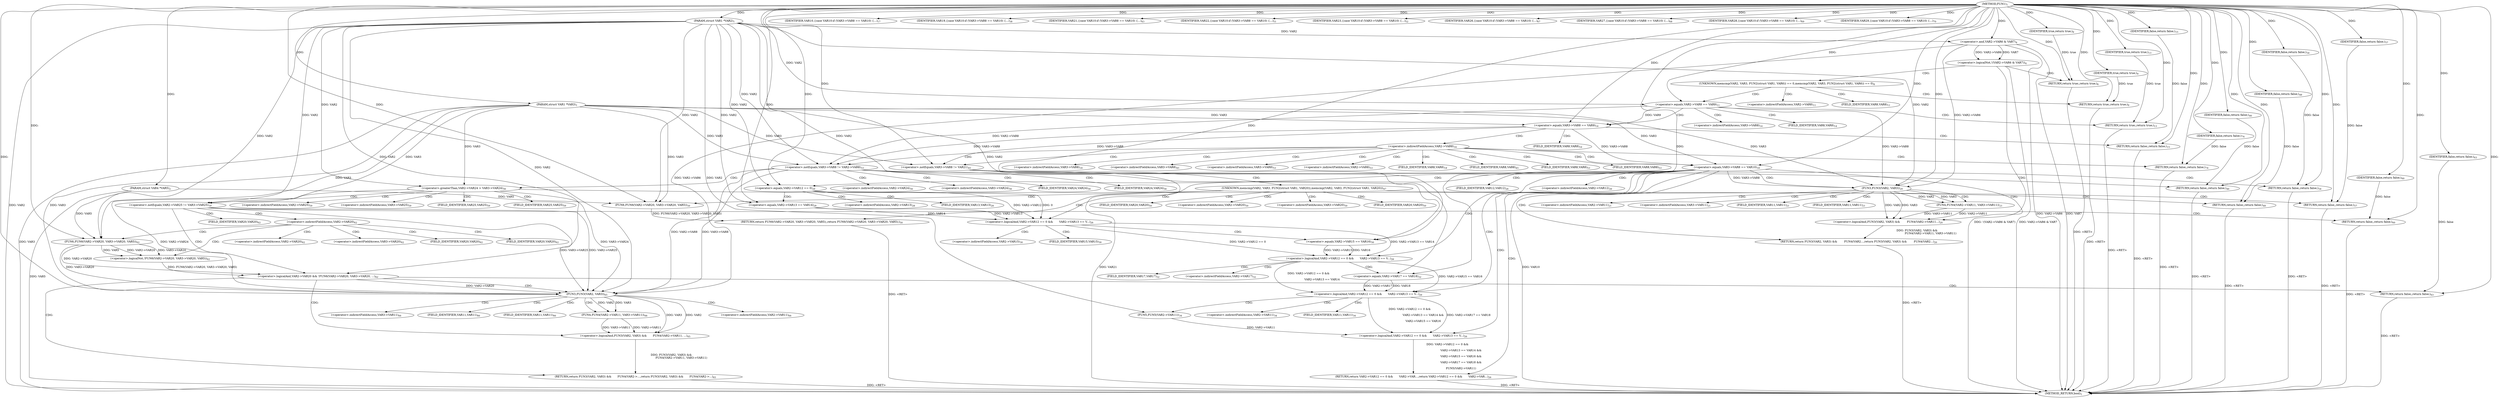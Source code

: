 digraph "FUN1" {  
"8" [label = <(METHOD,FUN1)<SUB>1</SUB>> ]
"211" [label = <(METHOD_RETURN,bool)<SUB>1</SUB>> ]
"9" [label = <(PARAM,struct VAR1 *VAR2)<SUB>1</SUB>> ]
"10" [label = <(PARAM,struct VAR1 *VAR3)<SUB>1</SUB>> ]
"11" [label = <(PARAM,struct VAR4 *VAR5)<SUB>2</SUB>> ]
"14" [label = <(&lt;operator&gt;.logicalNot,!(VAR2-&gt;VAR6 &amp; VAR7))<SUB>4</SUB>> ]
"29" [label = <(&lt;operator&gt;.equals,VAR2-&gt;VAR8 == VAR9)<SUB>11</SUB>> ]
"38" [label = <(&lt;operator&gt;.equals,VAR3-&gt;VAR8 == VAR9)<SUB>14</SUB>> ]
"21" [label = <(RETURN,return true;,return true;)<SUB>6</SUB>> ]
"26" [label = <(RETURN,return true;,return true;)<SUB>9</SUB>> ]
"35" [label = <(RETURN,return true;,return true;)<SUB>13</SUB>> ]
"44" [label = <(RETURN,return false;,return false;)<SUB>15</SUB>> ]
"52" [label = <(IDENTIFIER,VAR10,{
	case VAR10:
		if (VAR3-&gt;VAR8 == VAR10) {
			...)<SUB>17</SUB>> ]
"104" [label = <(IDENTIFIER,VAR19,{
	case VAR10:
		if (VAR3-&gt;VAR8 == VAR10) {
			...)<SUB>38</SUB>> ]
"106" [label = <(IDENTIFIER,VAR21,{
	case VAR10:
		if (VAR3-&gt;VAR8 == VAR10) {
			...)<SUB>43</SUB>> ]
"121" [label = <(RETURN,return FUN6(VAR2-&gt;VAR20, VAR3-&gt;VAR20, VAR5);,return FUN6(VAR2-&gt;VAR20, VAR3-&gt;VAR20, VAR5);)<SUB>50</SUB>> ]
"131" [label = <(IDENTIFIER,VAR22,{
	case VAR10:
		if (VAR3-&gt;VAR8 == VAR10) {
			...)<SUB>51</SUB>> ]
"133" [label = <(IDENTIFIER,VAR23,{
	case VAR10:
		if (VAR3-&gt;VAR8 == VAR10) {
			...)<SUB>52</SUB>> ]
"184" [label = <(RETURN,return FUN3(VAR2, VAR3) &amp;&amp;
		       FUN4(VAR2-&gt;...,return FUN3(VAR2, VAR3) &amp;&amp;
		       FUN4(VAR2-&gt;...)<SUB>65</SUB>> ]
"197" [label = <(IDENTIFIER,VAR26,{
	case VAR10:
		if (VAR3-&gt;VAR8 == VAR10) {
			...)<SUB>67</SUB>> ]
"199" [label = <(IDENTIFIER,VAR27,{
	case VAR10:
		if (VAR3-&gt;VAR8 == VAR10) {
			...)<SUB>68</SUB>> ]
"201" [label = <(IDENTIFIER,VAR28,{
	case VAR10:
		if (VAR3-&gt;VAR8 == VAR10) {
			...)<SUB>69</SUB>> ]
"203" [label = <(IDENTIFIER,VAR29,{
	case VAR10:
		if (VAR3-&gt;VAR8 == VAR10) {
			...)<SUB>70</SUB>> ]
"205" [label = <(RETURN,return false;,return false;)<SUB>74</SUB>> ]
"15" [label = <(&lt;operator&gt;.and,VAR2-&gt;VAR6 &amp; VAR7)<SUB>4</SUB>> ]
"22" [label = <(IDENTIFIER,true,return true;)<SUB>6</SUB>> ]
"27" [label = <(IDENTIFIER,true,return true;)<SUB>9</SUB>> ]
"36" [label = <(IDENTIFIER,true,return true;)<SUB>13</SUB>> ]
"45" [label = <(IDENTIFIER,false,return false;)<SUB>15</SUB>> ]
"54" [label = <(&lt;operator&gt;.equals,VAR3-&gt;VAR8 == VAR10)<SUB>18</SUB>> ]
"108" [label = <(&lt;operator&gt;.notEquals,VAR3-&gt;VAR8 != VAR21)<SUB>45</SUB>> ]
"122" [label = <(FUN6,FUN6(VAR2-&gt;VAR20, VAR3-&gt;VAR20, VAR5))<SUB>50</SUB>> ]
"135" [label = <(&lt;operator&gt;.notEquals,VAR3-&gt;VAR8 != VAR2-&gt;VAR8)<SUB>53</SUB>> ]
"146" [label = <(&lt;operator&gt;.greaterThan,VAR2-&gt;VAR24 &gt; VAR3-&gt;VAR24)<SUB>56</SUB>> ]
"157" [label = <(&lt;operator&gt;.notEquals,VAR2-&gt;VAR25 != VAR3-&gt;VAR25)<SUB>59</SUB>> ]
"168" [label = <(&lt;operator&gt;.logicalAnd,VAR2-&gt;VAR20 &amp;&amp; !FUN6(VAR2-&gt;VAR20, VAR3-&gt;VAR20, ...)<SUB>62</SUB>> ]
"185" [label = <(&lt;operator&gt;.logicalAnd,FUN3(VAR2, VAR3) &amp;&amp;
		       FUN4(VAR2-&gt;VAR11, ...)<SUB>65</SUB>> ]
"206" [label = <(IDENTIFIER,false,return false;)<SUB>74</SUB>> ]
"60" [label = <(RETURN,return FUN3(VAR2, VAR3) &amp;&amp;
 			       FUN4(VAR2...,return FUN3(VAR2, VAR3) &amp;&amp;
 			       FUN4(VAR2...)<SUB>20</SUB>> ]
"114" [label = <(RETURN,return false;,return false;)<SUB>46</SUB>> ]
"119" [label = <(RETURN,return false;,return false;)<SUB>48</SUB>> ]
"143" [label = <(RETURN,return false;,return false;)<SUB>54</SUB>> ]
"154" [label = <(RETURN,return false;,return false;)<SUB>57</SUB>> ]
"165" [label = <(RETURN,return false;,return false;)<SUB>60</SUB>> ]
"182" [label = <(RETURN,return false;,return false;)<SUB>63</SUB>> ]
"61" [label = <(&lt;operator&gt;.logicalAnd,FUN3(VAR2, VAR3) &amp;&amp;
 			       FUN4(VAR2-&gt;VAR11...)<SUB>20</SUB>> ]
"74" [label = <(RETURN,return VAR2-&gt;VAR12 == 0 &amp;&amp;

			       VAR2-&gt;VAR...,return VAR2-&gt;VAR12 == 0 &amp;&amp;

			       VAR2-&gt;VAR...)<SUB>26</SUB>> ]
"115" [label = <(IDENTIFIER,false,return false;)<SUB>46</SUB>> ]
"120" [label = <(IDENTIFIER,false,return false;)<SUB>48</SUB>> ]
"144" [label = <(IDENTIFIER,false,return false;)<SUB>54</SUB>> ]
"155" [label = <(IDENTIFIER,false,return false;)<SUB>57</SUB>> ]
"166" [label = <(IDENTIFIER,false,return false;)<SUB>60</SUB>> ]
"172" [label = <(&lt;operator&gt;.logicalNot,!FUN6(VAR2-&gt;VAR20, VAR3-&gt;VAR20, VAR5))<SUB>62</SUB>> ]
"183" [label = <(IDENTIFIER,false,return false;)<SUB>63</SUB>> ]
"186" [label = <(FUN3,FUN3(VAR2, VAR3))<SUB>65</SUB>> ]
"189" [label = <(FUN4,FUN4(VAR2-&gt;VAR11, VAR3-&gt;VAR11))<SUB>66</SUB>> ]
"75" [label = <(&lt;operator&gt;.logicalAnd,VAR2-&gt;VAR12 == 0 &amp;&amp;

			       VAR2-&gt;VAR13 == V...)<SUB>26</SUB>> ]
"173" [label = <(FUN6,FUN6(VAR2-&gt;VAR20, VAR3-&gt;VAR20, VAR5))<SUB>62</SUB>> ]
"62" [label = <(FUN3,FUN3(VAR2, VAR3))<SUB>20</SUB>> ]
"65" [label = <(FUN4,FUN4(VAR2-&gt;VAR11, VAR3-&gt;VAR11))<SUB>21</SUB>> ]
"76" [label = <(&lt;operator&gt;.logicalAnd,VAR2-&gt;VAR12 == 0 &amp;&amp;

			       VAR2-&gt;VAR13 == V...)<SUB>26</SUB>> ]
"99" [label = <(FUN5,FUN5(VAR2-&gt;VAR11))<SUB>34</SUB>> ]
"77" [label = <(&lt;operator&gt;.logicalAnd,VAR2-&gt;VAR12 == 0 &amp;&amp;

			       VAR2-&gt;VAR13 == V...)<SUB>26</SUB>> ]
"94" [label = <(&lt;operator&gt;.equals,VAR2-&gt;VAR17 == VAR18)<SUB>32</SUB>> ]
"78" [label = <(&lt;operator&gt;.logicalAnd,VAR2-&gt;VAR12 == 0 &amp;&amp;

			       VAR2-&gt;VAR13 == V...)<SUB>26</SUB>> ]
"89" [label = <(&lt;operator&gt;.equals,VAR2-&gt;VAR15 == VAR16)<SUB>30</SUB>> ]
"79" [label = <(&lt;operator&gt;.equals,VAR2-&gt;VAR12 == 0)<SUB>26</SUB>> ]
"84" [label = <(&lt;operator&gt;.equals,VAR2-&gt;VAR13 == VAR14)<SUB>28</SUB>> ]
"24" [label = <(UNKNOWN,memcmp(VAR2, VAR3, FUN2(struct VAR1, VAR6)) == 0,memcmp(VAR2, VAR3, FUN2(struct VAR1, VAR6)) == 0)<SUB>8</SUB>> ]
"47" [label = <(&lt;operator&gt;.indirectFieldAccess,VAR2-&gt;VAR8)<SUB>16</SUB>> ]
"30" [label = <(&lt;operator&gt;.indirectFieldAccess,VAR2-&gt;VAR8)<SUB>11</SUB>> ]
"39" [label = <(&lt;operator&gt;.indirectFieldAccess,VAR3-&gt;VAR8)<SUB>14</SUB>> ]
"49" [label = <(FIELD_IDENTIFIER,VAR8,VAR8)<SUB>16</SUB>> ]
"32" [label = <(FIELD_IDENTIFIER,VAR8,VAR8)<SUB>11</SUB>> ]
"41" [label = <(FIELD_IDENTIFIER,VAR8,VAR8)<SUB>14</SUB>> ]
"117" [label = <(UNKNOWN,memcmp(VAR2, VAR3, FUN2(struct VAR1, VAR20)),memcmp(VAR2, VAR3, FUN2(struct VAR1, VAR20)))<SUB>47</SUB>> ]
"55" [label = <(&lt;operator&gt;.indirectFieldAccess,VAR3-&gt;VAR8)<SUB>18</SUB>> ]
"109" [label = <(&lt;operator&gt;.indirectFieldAccess,VAR3-&gt;VAR8)<SUB>45</SUB>> ]
"123" [label = <(&lt;operator&gt;.indirectFieldAccess,VAR2-&gt;VAR20)<SUB>50</SUB>> ]
"126" [label = <(&lt;operator&gt;.indirectFieldAccess,VAR3-&gt;VAR20)<SUB>50</SUB>> ]
"136" [label = <(&lt;operator&gt;.indirectFieldAccess,VAR3-&gt;VAR8)<SUB>53</SUB>> ]
"139" [label = <(&lt;operator&gt;.indirectFieldAccess,VAR2-&gt;VAR8)<SUB>53</SUB>> ]
"147" [label = <(&lt;operator&gt;.indirectFieldAccess,VAR2-&gt;VAR24)<SUB>56</SUB>> ]
"150" [label = <(&lt;operator&gt;.indirectFieldAccess,VAR3-&gt;VAR24)<SUB>56</SUB>> ]
"158" [label = <(&lt;operator&gt;.indirectFieldAccess,VAR2-&gt;VAR25)<SUB>59</SUB>> ]
"161" [label = <(&lt;operator&gt;.indirectFieldAccess,VAR3-&gt;VAR25)<SUB>59</SUB>> ]
"169" [label = <(&lt;operator&gt;.indirectFieldAccess,VAR2-&gt;VAR20)<SUB>62</SUB>> ]
"57" [label = <(FIELD_IDENTIFIER,VAR8,VAR8)<SUB>18</SUB>> ]
"111" [label = <(FIELD_IDENTIFIER,VAR8,VAR8)<SUB>45</SUB>> ]
"125" [label = <(FIELD_IDENTIFIER,VAR20,VAR20)<SUB>50</SUB>> ]
"128" [label = <(FIELD_IDENTIFIER,VAR20,VAR20)<SUB>50</SUB>> ]
"138" [label = <(FIELD_IDENTIFIER,VAR8,VAR8)<SUB>53</SUB>> ]
"141" [label = <(FIELD_IDENTIFIER,VAR8,VAR8)<SUB>53</SUB>> ]
"149" [label = <(FIELD_IDENTIFIER,VAR24,VAR24)<SUB>56</SUB>> ]
"152" [label = <(FIELD_IDENTIFIER,VAR24,VAR24)<SUB>56</SUB>> ]
"160" [label = <(FIELD_IDENTIFIER,VAR25,VAR25)<SUB>59</SUB>> ]
"163" [label = <(FIELD_IDENTIFIER,VAR25,VAR25)<SUB>59</SUB>> ]
"171" [label = <(FIELD_IDENTIFIER,VAR20,VAR20)<SUB>62</SUB>> ]
"190" [label = <(&lt;operator&gt;.indirectFieldAccess,VAR2-&gt;VAR11)<SUB>66</SUB>> ]
"193" [label = <(&lt;operator&gt;.indirectFieldAccess,VAR3-&gt;VAR11)<SUB>66</SUB>> ]
"174" [label = <(&lt;operator&gt;.indirectFieldAccess,VAR2-&gt;VAR20)<SUB>62</SUB>> ]
"177" [label = <(&lt;operator&gt;.indirectFieldAccess,VAR3-&gt;VAR20)<SUB>62</SUB>> ]
"192" [label = <(FIELD_IDENTIFIER,VAR11,VAR11)<SUB>66</SUB>> ]
"195" [label = <(FIELD_IDENTIFIER,VAR11,VAR11)<SUB>66</SUB>> ]
"66" [label = <(&lt;operator&gt;.indirectFieldAccess,VAR2-&gt;VAR11)<SUB>21</SUB>> ]
"69" [label = <(&lt;operator&gt;.indirectFieldAccess,VAR3-&gt;VAR11)<SUB>21</SUB>> ]
"176" [label = <(FIELD_IDENTIFIER,VAR20,VAR20)<SUB>62</SUB>> ]
"179" [label = <(FIELD_IDENTIFIER,VAR20,VAR20)<SUB>62</SUB>> ]
"68" [label = <(FIELD_IDENTIFIER,VAR11,VAR11)<SUB>21</SUB>> ]
"71" [label = <(FIELD_IDENTIFIER,VAR11,VAR11)<SUB>21</SUB>> ]
"100" [label = <(&lt;operator&gt;.indirectFieldAccess,VAR2-&gt;VAR11)<SUB>34</SUB>> ]
"95" [label = <(&lt;operator&gt;.indirectFieldAccess,VAR2-&gt;VAR17)<SUB>32</SUB>> ]
"102" [label = <(FIELD_IDENTIFIER,VAR11,VAR11)<SUB>34</SUB>> ]
"90" [label = <(&lt;operator&gt;.indirectFieldAccess,VAR2-&gt;VAR15)<SUB>30</SUB>> ]
"97" [label = <(FIELD_IDENTIFIER,VAR17,VAR17)<SUB>32</SUB>> ]
"80" [label = <(&lt;operator&gt;.indirectFieldAccess,VAR2-&gt;VAR12)<SUB>26</SUB>> ]
"85" [label = <(&lt;operator&gt;.indirectFieldAccess,VAR2-&gt;VAR13)<SUB>28</SUB>> ]
"92" [label = <(FIELD_IDENTIFIER,VAR15,VAR15)<SUB>30</SUB>> ]
"82" [label = <(FIELD_IDENTIFIER,VAR12,VAR12)<SUB>26</SUB>> ]
"87" [label = <(FIELD_IDENTIFIER,VAR13,VAR13)<SUB>28</SUB>> ]
  "74" -> "211"  [ label = "DDG: &lt;RET&gt;"] 
  "35" -> "211"  [ label = "DDG: &lt;RET&gt;"] 
  "44" -> "211"  [ label = "DDG: &lt;RET&gt;"] 
  "119" -> "211"  [ label = "DDG: &lt;RET&gt;"] 
  "26" -> "211"  [ label = "DDG: &lt;RET&gt;"] 
  "121" -> "211"  [ label = "DDG: &lt;RET&gt;"] 
  "165" -> "211"  [ label = "DDG: &lt;RET&gt;"] 
  "21" -> "211"  [ label = "DDG: &lt;RET&gt;"] 
  "184" -> "211"  [ label = "DDG: &lt;RET&gt;"] 
  "205" -> "211"  [ label = "DDG: &lt;RET&gt;"] 
  "114" -> "211"  [ label = "DDG: &lt;RET&gt;"] 
  "143" -> "211"  [ label = "DDG: &lt;RET&gt;"] 
  "182" -> "211"  [ label = "DDG: &lt;RET&gt;"] 
  "154" -> "211"  [ label = "DDG: &lt;RET&gt;"] 
  "60" -> "211"  [ label = "DDG: &lt;RET&gt;"] 
  "9" -> "211"  [ label = "DDG: VAR2"] 
  "10" -> "211"  [ label = "DDG: VAR3"] 
  "11" -> "211"  [ label = "DDG: VAR5"] 
  "15" -> "211"  [ label = "DDG: VAR2-&gt;VAR6"] 
  "14" -> "211"  [ label = "DDG: VAR2-&gt;VAR6 &amp; VAR7"] 
  "14" -> "211"  [ label = "DDG: !(VAR2-&gt;VAR6 &amp; VAR7)"] 
  "54" -> "211"  [ label = "DDG: VAR10"] 
  "15" -> "211"  [ label = "DDG: VAR7"] 
  "108" -> "211"  [ label = "DDG: VAR21"] 
  "8" -> "9"  [ label = "DDG: "] 
  "8" -> "10"  [ label = "DDG: "] 
  "8" -> "11"  [ label = "DDG: "] 
  "15" -> "14"  [ label = "DDG: VAR2-&gt;VAR6"] 
  "15" -> "14"  [ label = "DDG: VAR7"] 
  "22" -> "21"  [ label = "DDG: true"] 
  "8" -> "21"  [ label = "DDG: "] 
  "27" -> "26"  [ label = "DDG: true"] 
  "8" -> "26"  [ label = "DDG: "] 
  "9" -> "29"  [ label = "DDG: VAR2"] 
  "8" -> "29"  [ label = "DDG: "] 
  "36" -> "35"  [ label = "DDG: true"] 
  "8" -> "35"  [ label = "DDG: "] 
  "10" -> "38"  [ label = "DDG: VAR3"] 
  "29" -> "38"  [ label = "DDG: VAR9"] 
  "8" -> "38"  [ label = "DDG: "] 
  "45" -> "44"  [ label = "DDG: false"] 
  "8" -> "44"  [ label = "DDG: "] 
  "8" -> "52"  [ label = "DDG: "] 
  "8" -> "104"  [ label = "DDG: "] 
  "8" -> "106"  [ label = "DDG: "] 
  "122" -> "121"  [ label = "DDG: FUN6(VAR2-&gt;VAR20, VAR3-&gt;VAR20, VAR5)"] 
  "8" -> "131"  [ label = "DDG: "] 
  "8" -> "133"  [ label = "DDG: "] 
  "185" -> "184"  [ label = "DDG: FUN3(VAR2, VAR3) &amp;&amp;
		       FUN4(VAR2-&gt;VAR11, VAR3-&gt;VAR11)"] 
  "8" -> "197"  [ label = "DDG: "] 
  "8" -> "199"  [ label = "DDG: "] 
  "8" -> "201"  [ label = "DDG: "] 
  "8" -> "203"  [ label = "DDG: "] 
  "206" -> "205"  [ label = "DDG: false"] 
  "8" -> "205"  [ label = "DDG: "] 
  "9" -> "15"  [ label = "DDG: VAR2"] 
  "8" -> "15"  [ label = "DDG: "] 
  "8" -> "22"  [ label = "DDG: "] 
  "8" -> "27"  [ label = "DDG: "] 
  "8" -> "36"  [ label = "DDG: "] 
  "8" -> "45"  [ label = "DDG: "] 
  "8" -> "206"  [ label = "DDG: "] 
  "10" -> "54"  [ label = "DDG: VAR3"] 
  "38" -> "54"  [ label = "DDG: VAR3-&gt;VAR8"] 
  "8" -> "54"  [ label = "DDG: "] 
  "61" -> "60"  [ label = "DDG: FUN3(VAR2, VAR3) &amp;&amp;
 			       FUN4(VAR2-&gt;VAR11, VAR3-&gt;VAR11)"] 
  "10" -> "108"  [ label = "DDG: VAR3"] 
  "38" -> "108"  [ label = "DDG: VAR3-&gt;VAR8"] 
  "8" -> "108"  [ label = "DDG: "] 
  "115" -> "114"  [ label = "DDG: false"] 
  "8" -> "114"  [ label = "DDG: "] 
  "120" -> "119"  [ label = "DDG: false"] 
  "8" -> "119"  [ label = "DDG: "] 
  "9" -> "122"  [ label = "DDG: VAR2"] 
  "10" -> "122"  [ label = "DDG: VAR3"] 
  "11" -> "122"  [ label = "DDG: VAR5"] 
  "8" -> "122"  [ label = "DDG: "] 
  "10" -> "135"  [ label = "DDG: VAR3"] 
  "38" -> "135"  [ label = "DDG: VAR3-&gt;VAR8"] 
  "9" -> "135"  [ label = "DDG: VAR2"] 
  "29" -> "135"  [ label = "DDG: VAR2-&gt;VAR8"] 
  "144" -> "143"  [ label = "DDG: false"] 
  "8" -> "143"  [ label = "DDG: "] 
  "9" -> "146"  [ label = "DDG: VAR2"] 
  "10" -> "146"  [ label = "DDG: VAR3"] 
  "155" -> "154"  [ label = "DDG: false"] 
  "8" -> "154"  [ label = "DDG: "] 
  "9" -> "157"  [ label = "DDG: VAR2"] 
  "10" -> "157"  [ label = "DDG: VAR3"] 
  "166" -> "165"  [ label = "DDG: false"] 
  "8" -> "165"  [ label = "DDG: "] 
  "9" -> "168"  [ label = "DDG: VAR2"] 
  "173" -> "168"  [ label = "DDG: VAR2-&gt;VAR20"] 
  "172" -> "168"  [ label = "DDG: FUN6(VAR2-&gt;VAR20, VAR3-&gt;VAR20, VAR5)"] 
  "183" -> "182"  [ label = "DDG: false"] 
  "8" -> "182"  [ label = "DDG: "] 
  "186" -> "185"  [ label = "DDG: VAR2"] 
  "186" -> "185"  [ label = "DDG: VAR3"] 
  "189" -> "185"  [ label = "DDG: VAR2-&gt;VAR11"] 
  "189" -> "185"  [ label = "DDG: VAR3-&gt;VAR11"] 
  "75" -> "74"  [ label = "DDG: VAR2-&gt;VAR12 == 0 &amp;&amp;

			       VAR2-&gt;VAR13 == VAR14 &amp;&amp;

			       VAR2-&gt;VAR15 == VAR16 &amp;&amp;

			       VAR2-&gt;VAR17 == VAR18 &amp;&amp;

			       FUN5(VAR2-&gt;VAR11)"] 
  "8" -> "115"  [ label = "DDG: "] 
  "8" -> "120"  [ label = "DDG: "] 
  "8" -> "144"  [ label = "DDG: "] 
  "8" -> "155"  [ label = "DDG: "] 
  "8" -> "166"  [ label = "DDG: "] 
  "173" -> "172"  [ label = "DDG: VAR2-&gt;VAR20"] 
  "173" -> "172"  [ label = "DDG: VAR3-&gt;VAR20"] 
  "173" -> "172"  [ label = "DDG: VAR5"] 
  "8" -> "183"  [ label = "DDG: "] 
  "9" -> "186"  [ label = "DDG: VAR2"] 
  "15" -> "186"  [ label = "DDG: VAR2-&gt;VAR6"] 
  "135" -> "186"  [ label = "DDG: VAR2-&gt;VAR8"] 
  "146" -> "186"  [ label = "DDG: VAR2-&gt;VAR24"] 
  "157" -> "186"  [ label = "DDG: VAR2-&gt;VAR25"] 
  "168" -> "186"  [ label = "DDG: VAR2-&gt;VAR20"] 
  "8" -> "186"  [ label = "DDG: "] 
  "10" -> "186"  [ label = "DDG: VAR3"] 
  "135" -> "186"  [ label = "DDG: VAR3-&gt;VAR8"] 
  "146" -> "186"  [ label = "DDG: VAR3-&gt;VAR24"] 
  "157" -> "186"  [ label = "DDG: VAR3-&gt;VAR25"] 
  "173" -> "186"  [ label = "DDG: VAR3-&gt;VAR20"] 
  "186" -> "189"  [ label = "DDG: VAR2"] 
  "186" -> "189"  [ label = "DDG: VAR3"] 
  "62" -> "61"  [ label = "DDG: VAR2"] 
  "62" -> "61"  [ label = "DDG: VAR3"] 
  "65" -> "61"  [ label = "DDG: VAR2-&gt;VAR11"] 
  "65" -> "61"  [ label = "DDG: VAR3-&gt;VAR11"] 
  "9" -> "173"  [ label = "DDG: VAR2"] 
  "10" -> "173"  [ label = "DDG: VAR3"] 
  "11" -> "173"  [ label = "DDG: VAR5"] 
  "8" -> "173"  [ label = "DDG: "] 
  "9" -> "62"  [ label = "DDG: VAR2"] 
  "15" -> "62"  [ label = "DDG: VAR2-&gt;VAR6"] 
  "29" -> "62"  [ label = "DDG: VAR2-&gt;VAR8"] 
  "8" -> "62"  [ label = "DDG: "] 
  "10" -> "62"  [ label = "DDG: VAR3"] 
  "54" -> "62"  [ label = "DDG: VAR3-&gt;VAR8"] 
  "62" -> "65"  [ label = "DDG: VAR2"] 
  "62" -> "65"  [ label = "DDG: VAR3"] 
  "76" -> "75"  [ label = "DDG: VAR2-&gt;VAR12 == 0 &amp;&amp;

			       VAR2-&gt;VAR13 == VAR14 &amp;&amp;

			       VAR2-&gt;VAR15 == VAR16"] 
  "76" -> "75"  [ label = "DDG: VAR2-&gt;VAR17 == VAR18"] 
  "99" -> "75"  [ label = "DDG: VAR2-&gt;VAR11"] 
  "77" -> "76"  [ label = "DDG: VAR2-&gt;VAR12 == 0 &amp;&amp;

			       VAR2-&gt;VAR13 == VAR14"] 
  "77" -> "76"  [ label = "DDG: VAR2-&gt;VAR15 == VAR16"] 
  "94" -> "76"  [ label = "DDG: VAR2-&gt;VAR17"] 
  "94" -> "76"  [ label = "DDG: VAR18"] 
  "9" -> "99"  [ label = "DDG: VAR2"] 
  "78" -> "77"  [ label = "DDG: VAR2-&gt;VAR12 == 0"] 
  "78" -> "77"  [ label = "DDG: VAR2-&gt;VAR13 == VAR14"] 
  "89" -> "77"  [ label = "DDG: VAR2-&gt;VAR15"] 
  "89" -> "77"  [ label = "DDG: VAR16"] 
  "9" -> "94"  [ label = "DDG: VAR2"] 
  "8" -> "94"  [ label = "DDG: "] 
  "79" -> "78"  [ label = "DDG: VAR2-&gt;VAR12"] 
  "79" -> "78"  [ label = "DDG: 0"] 
  "84" -> "78"  [ label = "DDG: VAR2-&gt;VAR13"] 
  "84" -> "78"  [ label = "DDG: VAR14"] 
  "9" -> "89"  [ label = "DDG: VAR2"] 
  "8" -> "89"  [ label = "DDG: "] 
  "9" -> "79"  [ label = "DDG: VAR2"] 
  "8" -> "79"  [ label = "DDG: "] 
  "9" -> "84"  [ label = "DDG: VAR2"] 
  "8" -> "84"  [ label = "DDG: "] 
  "14" -> "21"  [ label = "CDG: "] 
  "14" -> "24"  [ label = "CDG: "] 
  "24" -> "30"  [ label = "CDG: "] 
  "24" -> "26"  [ label = "CDG: "] 
  "24" -> "32"  [ label = "CDG: "] 
  "24" -> "29"  [ label = "CDG: "] 
  "29" -> "38"  [ label = "CDG: "] 
  "29" -> "35"  [ label = "CDG: "] 
  "29" -> "41"  [ label = "CDG: "] 
  "29" -> "39"  [ label = "CDG: "] 
  "38" -> "44"  [ label = "CDG: "] 
  "38" -> "47"  [ label = "CDG: "] 
  "38" -> "49"  [ label = "CDG: "] 
  "47" -> "57"  [ label = "CDG: "] 
  "47" -> "136"  [ label = "CDG: "] 
  "47" -> "138"  [ label = "CDG: "] 
  "47" -> "54"  [ label = "CDG: "] 
  "47" -> "139"  [ label = "CDG: "] 
  "47" -> "108"  [ label = "CDG: "] 
  "47" -> "205"  [ label = "CDG: "] 
  "47" -> "111"  [ label = "CDG: "] 
  "47" -> "141"  [ label = "CDG: "] 
  "47" -> "135"  [ label = "CDG: "] 
  "47" -> "55"  [ label = "CDG: "] 
  "47" -> "109"  [ label = "CDG: "] 
  "54" -> "60"  [ label = "CDG: "] 
  "54" -> "77"  [ label = "CDG: "] 
  "54" -> "75"  [ label = "CDG: "] 
  "54" -> "74"  [ label = "CDG: "] 
  "54" -> "76"  [ label = "CDG: "] 
  "54" -> "79"  [ label = "CDG: "] 
  "54" -> "80"  [ label = "CDG: "] 
  "54" -> "61"  [ label = "CDG: "] 
  "54" -> "82"  [ label = "CDG: "] 
  "54" -> "78"  [ label = "CDG: "] 
  "54" -> "62"  [ label = "CDG: "] 
  "108" -> "114"  [ label = "CDG: "] 
  "108" -> "117"  [ label = "CDG: "] 
  "117" -> "128"  [ label = "CDG: "] 
  "117" -> "119"  [ label = "CDG: "] 
  "117" -> "121"  [ label = "CDG: "] 
  "117" -> "122"  [ label = "CDG: "] 
  "117" -> "123"  [ label = "CDG: "] 
  "117" -> "126"  [ label = "CDG: "] 
  "117" -> "125"  [ label = "CDG: "] 
  "135" -> "146"  [ label = "CDG: "] 
  "135" -> "149"  [ label = "CDG: "] 
  "135" -> "150"  [ label = "CDG: "] 
  "135" -> "152"  [ label = "CDG: "] 
  "135" -> "143"  [ label = "CDG: "] 
  "135" -> "147"  [ label = "CDG: "] 
  "146" -> "154"  [ label = "CDG: "] 
  "146" -> "161"  [ label = "CDG: "] 
  "146" -> "163"  [ label = "CDG: "] 
  "146" -> "158"  [ label = "CDG: "] 
  "146" -> "160"  [ label = "CDG: "] 
  "146" -> "157"  [ label = "CDG: "] 
  "157" -> "169"  [ label = "CDG: "] 
  "157" -> "168"  [ label = "CDG: "] 
  "157" -> "171"  [ label = "CDG: "] 
  "157" -> "165"  [ label = "CDG: "] 
  "168" -> "185"  [ label = "CDG: "] 
  "168" -> "184"  [ label = "CDG: "] 
  "168" -> "182"  [ label = "CDG: "] 
  "168" -> "186"  [ label = "CDG: "] 
  "169" -> "179"  [ label = "CDG: "] 
  "169" -> "173"  [ label = "CDG: "] 
  "169" -> "174"  [ label = "CDG: "] 
  "169" -> "176"  [ label = "CDG: "] 
  "169" -> "177"  [ label = "CDG: "] 
  "169" -> "172"  [ label = "CDG: "] 
  "186" -> "192"  [ label = "CDG: "] 
  "186" -> "189"  [ label = "CDG: "] 
  "186" -> "195"  [ label = "CDG: "] 
  "186" -> "190"  [ label = "CDG: "] 
  "186" -> "193"  [ label = "CDG: "] 
  "62" -> "68"  [ label = "CDG: "] 
  "62" -> "69"  [ label = "CDG: "] 
  "62" -> "66"  [ label = "CDG: "] 
  "62" -> "65"  [ label = "CDG: "] 
  "62" -> "71"  [ label = "CDG: "] 
  "76" -> "102"  [ label = "CDG: "] 
  "76" -> "100"  [ label = "CDG: "] 
  "76" -> "99"  [ label = "CDG: "] 
  "77" -> "94"  [ label = "CDG: "] 
  "77" -> "95"  [ label = "CDG: "] 
  "77" -> "97"  [ label = "CDG: "] 
  "78" -> "92"  [ label = "CDG: "] 
  "78" -> "90"  [ label = "CDG: "] 
  "78" -> "89"  [ label = "CDG: "] 
  "79" -> "84"  [ label = "CDG: "] 
  "79" -> "85"  [ label = "CDG: "] 
  "79" -> "87"  [ label = "CDG: "] 
}
